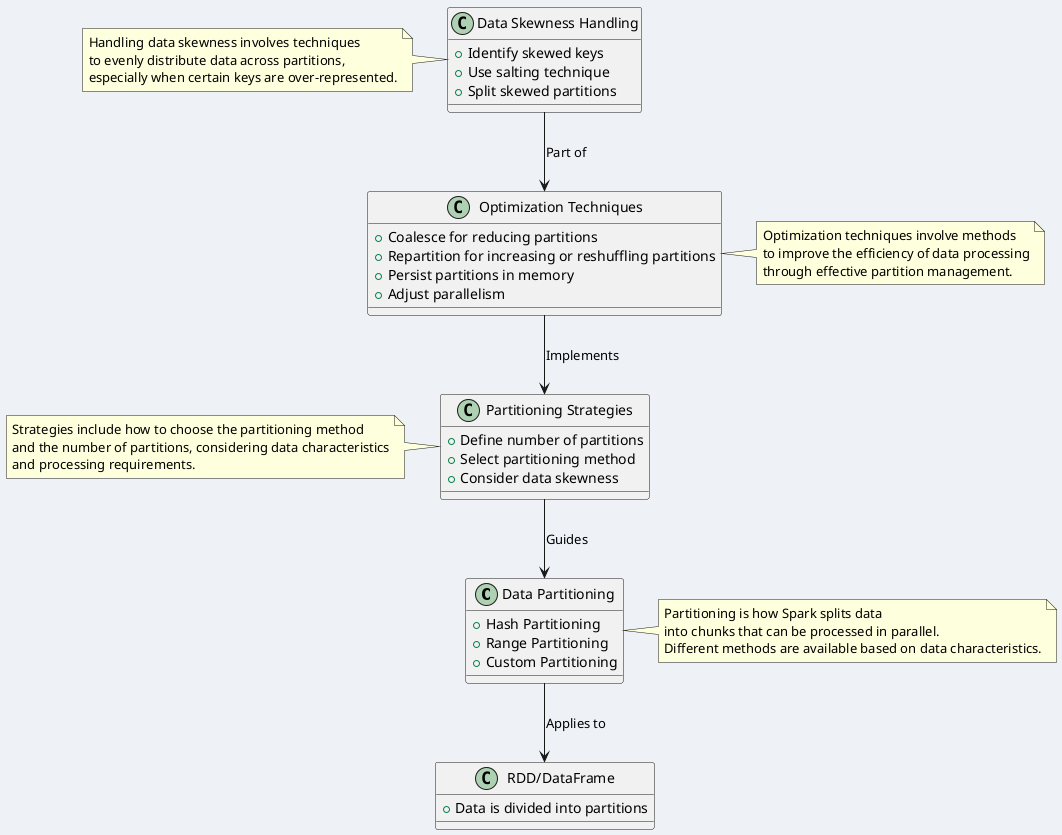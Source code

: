 @startuml
skinparam backgroundColor #EEF2F7

class "Data Partitioning" as Partitioning {
  + Hash Partitioning
  + Range Partitioning
  + Custom Partitioning
}

class "Partitioning Strategies" as Strategies {
  + Define number of partitions
  + Select partitioning method
  + Consider data skewness
}

class "Optimization Techniques" as Optimization {
  + Coalesce for reducing partitions
  + Repartition for increasing or reshuffling partitions
  + Persist partitions in memory
  + Adjust parallelism
}

class "Data Skewness Handling" as Skewness {
  + Identify skewed keys
  + Use salting technique
  + Split skewed partitions
}

class "RDD/DataFrame" as Data {
  + Data is divided into partitions
}

Partitioning --> Data : Applies to
Strategies --> Partitioning : Guides
Optimization --> Strategies : Implements
Skewness --> Optimization : Part of

note right of Partitioning
  Partitioning is how Spark splits data
  into chunks that can be processed in parallel.
  Different methods are available based on data characteristics.
end note

note left of Strategies
  Strategies include how to choose the partitioning method
  and the number of partitions, considering data characteristics
  and processing requirements.
end note

note right of Optimization
  Optimization techniques involve methods
  to improve the efficiency of data processing
  through effective partition management.
end note

note left of Skewness
  Handling data skewness involves techniques
  to evenly distribute data across partitions,
  especially when certain keys are over-represented.
end note

@enduml
